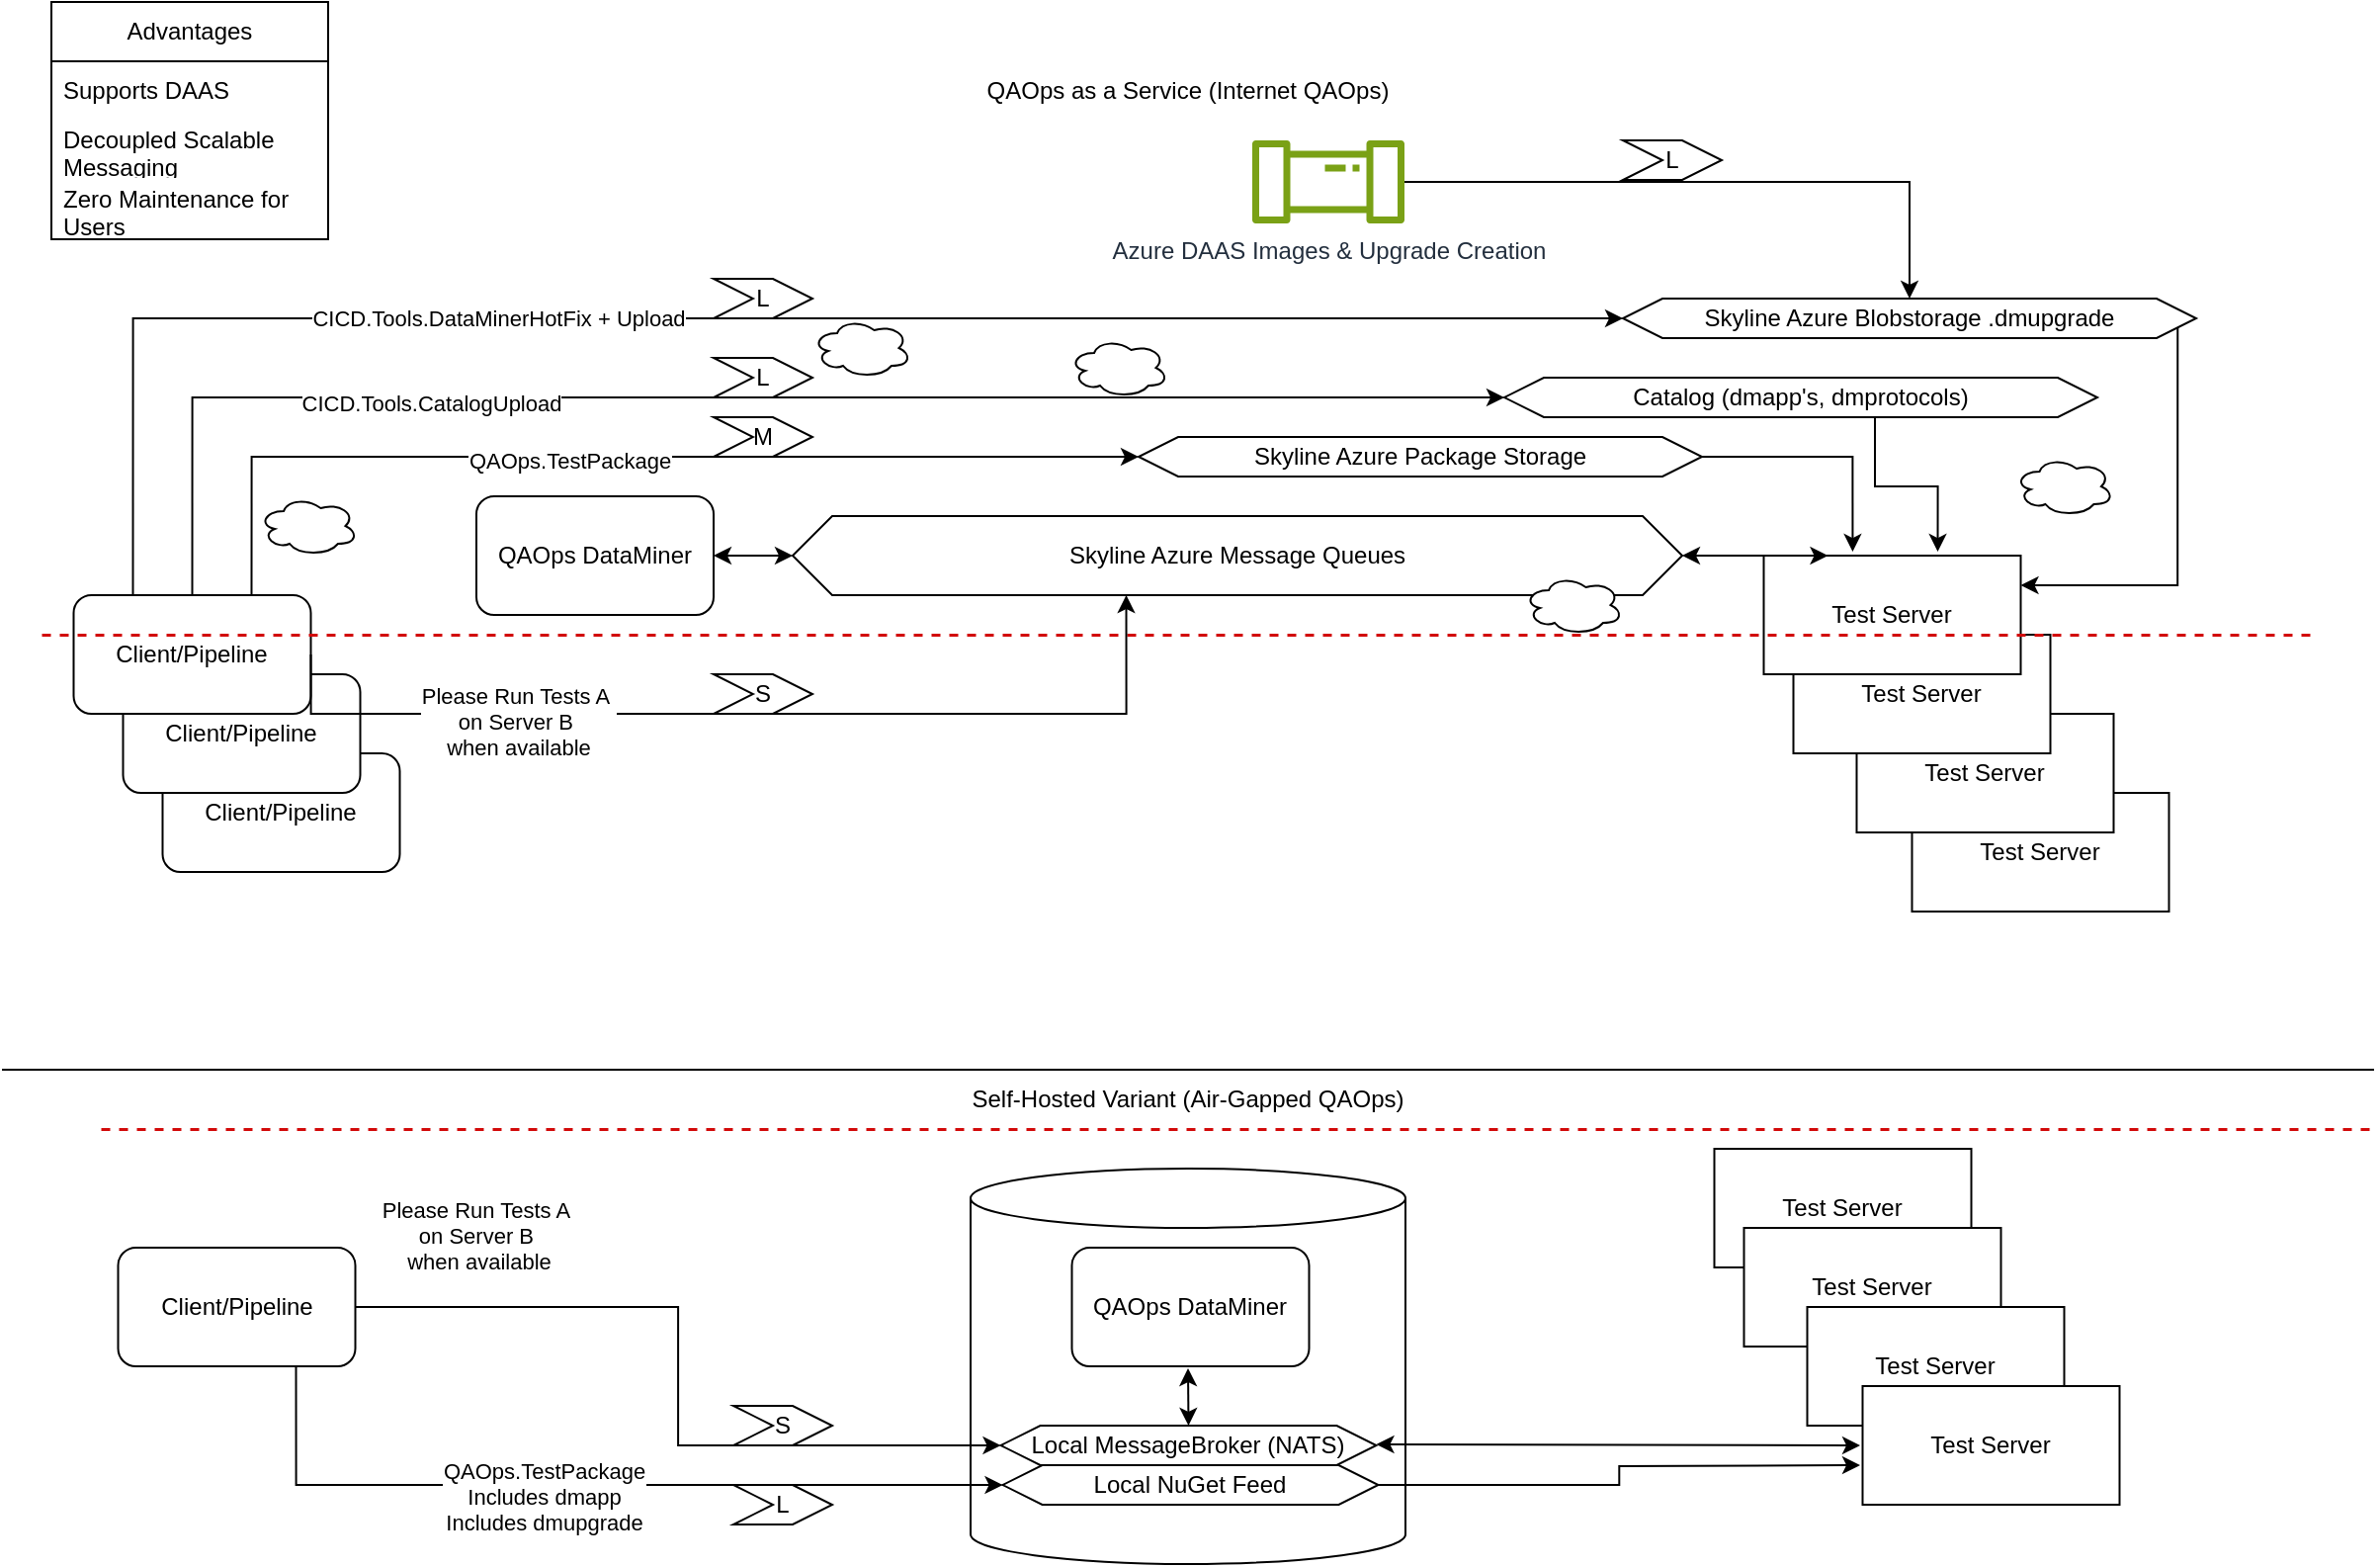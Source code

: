 <mxfile version="26.2.14">
  <diagram name="Pagina-1" id="DEw34Z0X7PWGlTcNJ1Iy">
    <mxGraphModel dx="1426" dy="863" grid="1" gridSize="10" guides="1" tooltips="1" connect="1" arrows="1" fold="1" page="1" pageScale="1" pageWidth="1200" pageHeight="1920" math="0" shadow="0">
      <root>
        <mxCell id="0" />
        <mxCell id="1" parent="0" />
        <mxCell id="WvYBxX-h6tSdPv9BnkZN-88" value="Client/Pipeline" style="rounded=1;whiteSpace=wrap;html=1;" parent="1" vertex="1">
          <mxGeometry x="81.25" y="400" width="120" height="60" as="geometry" />
        </mxCell>
        <mxCell id="WvYBxX-h6tSdPv9BnkZN-87" value="Client/Pipeline" style="rounded=1;whiteSpace=wrap;html=1;" parent="1" vertex="1">
          <mxGeometry x="61.25" y="360" width="120" height="60" as="geometry" />
        </mxCell>
        <mxCell id="WvYBxX-h6tSdPv9BnkZN-69" value="" style="shape=cylinder3;whiteSpace=wrap;html=1;boundedLbl=1;backgroundOutline=1;size=15;fillColor=none;" parent="1" vertex="1">
          <mxGeometry x="490" y="610" width="220" height="200" as="geometry" />
        </mxCell>
        <mxCell id="WvYBxX-h6tSdPv9BnkZN-23" value="Test Server" style="rounded=0;whiteSpace=wrap;html=1;" parent="1" vertex="1">
          <mxGeometry x="966.25" y="420" width="130" height="60" as="geometry" />
        </mxCell>
        <mxCell id="WvYBxX-h6tSdPv9BnkZN-22" value="Test Server" style="rounded=0;whiteSpace=wrap;html=1;" parent="1" vertex="1">
          <mxGeometry x="938.25" y="380" width="130" height="60" as="geometry" />
        </mxCell>
        <mxCell id="WvYBxX-h6tSdPv9BnkZN-21" value="Test Server" style="rounded=0;whiteSpace=wrap;html=1;" parent="1" vertex="1">
          <mxGeometry x="906.25" y="340" width="130" height="60" as="geometry" />
        </mxCell>
        <mxCell id="WvYBxX-h6tSdPv9BnkZN-1" value="QAOps DataMiner" style="rounded=1;whiteSpace=wrap;html=1;" parent="1" vertex="1">
          <mxGeometry x="240" y="270" width="120" height="60" as="geometry" />
        </mxCell>
        <mxCell id="WvYBxX-h6tSdPv9BnkZN-2" value="Test Server" style="rounded=0;whiteSpace=wrap;html=1;" parent="1" vertex="1">
          <mxGeometry x="891.25" y="300" width="130" height="60" as="geometry" />
        </mxCell>
        <mxCell id="WvYBxX-h6tSdPv9BnkZN-8" value="QAOps as a Service (Internet QAOps)" style="text;html=1;align=center;verticalAlign=middle;whiteSpace=wrap;rounded=0;" parent="1" vertex="1">
          <mxGeometry y="50" width="1200" height="30" as="geometry" />
        </mxCell>
        <mxCell id="WvYBxX-h6tSdPv9BnkZN-10" value="Skyline Azure Message Queues" style="shape=hexagon;perimeter=hexagonPerimeter2;whiteSpace=wrap;html=1;fixedSize=1;" parent="1" vertex="1">
          <mxGeometry x="400" y="280" width="450" height="40" as="geometry" />
        </mxCell>
        <mxCell id="WvYBxX-h6tSdPv9BnkZN-13" value="" style="endArrow=classic;startArrow=classic;html=1;rounded=0;entryX=0;entryY=0.5;entryDx=0;entryDy=0;" parent="1" source="WvYBxX-h6tSdPv9BnkZN-1" target="WvYBxX-h6tSdPv9BnkZN-10" edge="1">
          <mxGeometry width="50" height="50" relative="1" as="geometry">
            <mxPoint x="570" y="590" as="sourcePoint" />
            <mxPoint x="620" y="540" as="targetPoint" />
          </mxGeometry>
        </mxCell>
        <mxCell id="WvYBxX-h6tSdPv9BnkZN-14" value="" style="endArrow=classic;startArrow=classic;html=1;rounded=0;exitX=0.25;exitY=0;exitDx=0;exitDy=0;" parent="1" source="WvYBxX-h6tSdPv9BnkZN-2" target="WvYBxX-h6tSdPv9BnkZN-10" edge="1">
          <mxGeometry width="50" height="50" relative="1" as="geometry">
            <mxPoint x="319.25" y="340" as="sourcePoint" />
            <mxPoint x="881.25" y="300" as="targetPoint" />
          </mxGeometry>
        </mxCell>
        <mxCell id="WvYBxX-h6tSdPv9BnkZN-15" value="Catalog (dmapp&#39;s, dmprotocols)" style="shape=hexagon;perimeter=hexagonPerimeter2;whiteSpace=wrap;html=1;fixedSize=1;" parent="1" vertex="1">
          <mxGeometry x="760" y="210" width="300" height="20" as="geometry" />
        </mxCell>
        <mxCell id="WvYBxX-h6tSdPv9BnkZN-19" value="Skyline Azure Package Storage" style="shape=hexagon;perimeter=hexagonPerimeter2;whiteSpace=wrap;html=1;fixedSize=1;" parent="1" vertex="1">
          <mxGeometry x="575" y="240" width="285" height="20" as="geometry" />
        </mxCell>
        <mxCell id="WvYBxX-h6tSdPv9BnkZN-20" style="edgeStyle=orthogonalEdgeStyle;rounded=0;orthogonalLoop=1;jettySize=auto;html=1;exitX=1;exitY=0.5;exitDx=0;exitDy=0;entryX=0.346;entryY=-0.033;entryDx=0;entryDy=0;entryPerimeter=0;" parent="1" source="WvYBxX-h6tSdPv9BnkZN-19" target="WvYBxX-h6tSdPv9BnkZN-2" edge="1">
          <mxGeometry relative="1" as="geometry" />
        </mxCell>
        <mxCell id="WvYBxX-h6tSdPv9BnkZN-26" style="edgeStyle=orthogonalEdgeStyle;rounded=0;orthogonalLoop=1;jettySize=auto;html=1;exitX=0.5;exitY=0;exitDx=0;exitDy=0;entryX=0;entryY=0.5;entryDx=0;entryDy=0;" parent="1" source="WvYBxX-h6tSdPv9BnkZN-24" target="WvYBxX-h6tSdPv9BnkZN-15" edge="1">
          <mxGeometry relative="1" as="geometry" />
        </mxCell>
        <mxCell id="WvYBxX-h6tSdPv9BnkZN-27" value="CICD.Tools.CatalogUpload" style="edgeLabel;html=1;align=center;verticalAlign=middle;resizable=0;points=[];" parent="WvYBxX-h6tSdPv9BnkZN-26" connectable="0" vertex="1">
          <mxGeometry x="-0.423" y="-3" relative="1" as="geometry">
            <mxPoint as="offset" />
          </mxGeometry>
        </mxCell>
        <mxCell id="WvYBxX-h6tSdPv9BnkZN-29" style="edgeStyle=orthogonalEdgeStyle;rounded=0;orthogonalLoop=1;jettySize=auto;html=1;exitX=0.75;exitY=0;exitDx=0;exitDy=0;entryX=0;entryY=0.5;entryDx=0;entryDy=0;" parent="1" source="WvYBxX-h6tSdPv9BnkZN-24" target="WvYBxX-h6tSdPv9BnkZN-19" edge="1">
          <mxGeometry relative="1" as="geometry" />
        </mxCell>
        <mxCell id="WvYBxX-h6tSdPv9BnkZN-30" value="QAOps.TestPackage" style="edgeLabel;html=1;align=center;verticalAlign=middle;resizable=0;points=[];" parent="WvYBxX-h6tSdPv9BnkZN-29" connectable="0" vertex="1">
          <mxGeometry x="-0.113" y="-2" relative="1" as="geometry">
            <mxPoint as="offset" />
          </mxGeometry>
        </mxCell>
        <mxCell id="yKAPl4sxNkq1IPUFVivm-1" style="edgeStyle=orthogonalEdgeStyle;rounded=0;orthogonalLoop=1;jettySize=auto;html=1;exitX=0.25;exitY=0;exitDx=0;exitDy=0;entryX=0;entryY=0.5;entryDx=0;entryDy=0;" edge="1" parent="1" source="WvYBxX-h6tSdPv9BnkZN-24" target="WvYBxX-h6tSdPv9BnkZN-28">
          <mxGeometry relative="1" as="geometry" />
        </mxCell>
        <mxCell id="yKAPl4sxNkq1IPUFVivm-4" value="CICD.Tools.DataMinerHotFix + Upload" style="edgeLabel;html=1;align=center;verticalAlign=middle;resizable=0;points=[];" vertex="1" connectable="0" parent="yKAPl4sxNkq1IPUFVivm-1">
          <mxGeometry x="-0.489" relative="1" as="geometry">
            <mxPoint x="96" as="offset" />
          </mxGeometry>
        </mxCell>
        <mxCell id="WvYBxX-h6tSdPv9BnkZN-24" value="Client/Pipeline" style="rounded=1;whiteSpace=wrap;html=1;" parent="1" vertex="1">
          <mxGeometry x="36.25" y="320" width="120" height="60" as="geometry" />
        </mxCell>
        <mxCell id="WvYBxX-h6tSdPv9BnkZN-31" style="edgeStyle=orthogonalEdgeStyle;rounded=0;orthogonalLoop=1;jettySize=auto;html=1;exitX=1;exitY=0.75;exitDx=0;exitDy=0;entryX=1;entryY=0.25;entryDx=0;entryDy=0;" parent="1" source="WvYBxX-h6tSdPv9BnkZN-28" target="WvYBxX-h6tSdPv9BnkZN-2" edge="1">
          <mxGeometry relative="1" as="geometry" />
        </mxCell>
        <mxCell id="WvYBxX-h6tSdPv9BnkZN-28" value="Skyline Azure Blobstorage .dmupgrade" style="shape=hexagon;perimeter=hexagonPerimeter2;whiteSpace=wrap;html=1;fixedSize=1;" parent="1" vertex="1">
          <mxGeometry x="820" y="170" width="290" height="20" as="geometry" />
        </mxCell>
        <mxCell id="WvYBxX-h6tSdPv9BnkZN-33" style="edgeStyle=orthogonalEdgeStyle;rounded=0;orthogonalLoop=1;jettySize=auto;html=1;exitX=0.625;exitY=1;exitDx=0;exitDy=0;entryX=0.677;entryY=-0.033;entryDx=0;entryDy=0;entryPerimeter=0;" parent="1" source="WvYBxX-h6tSdPv9BnkZN-15" target="WvYBxX-h6tSdPv9BnkZN-2" edge="1">
          <mxGeometry relative="1" as="geometry" />
        </mxCell>
        <mxCell id="WvYBxX-h6tSdPv9BnkZN-34" value="Self-Hosted Variant (Air-Gapped QAOps)" style="text;html=1;align=center;verticalAlign=middle;whiteSpace=wrap;rounded=0;" parent="1" vertex="1">
          <mxGeometry y="560" width="1200" height="30" as="geometry" />
        </mxCell>
        <mxCell id="WvYBxX-h6tSdPv9BnkZN-35" value="QAOps DataMiner" style="rounded=1;whiteSpace=wrap;html=1;" parent="1" vertex="1">
          <mxGeometry x="541.25" y="650" width="120" height="60" as="geometry" />
        </mxCell>
        <mxCell id="WvYBxX-h6tSdPv9BnkZN-36" value="Test Server" style="rounded=0;whiteSpace=wrap;html=1;" parent="1" vertex="1">
          <mxGeometry x="866.25" y="600" width="130" height="60" as="geometry" />
        </mxCell>
        <mxCell id="WvYBxX-h6tSdPv9BnkZN-37" value="Local MessageBroker (NATS)" style="shape=hexagon;perimeter=hexagonPerimeter2;whiteSpace=wrap;html=1;fixedSize=1;" parent="1" vertex="1">
          <mxGeometry x="505.25" y="740" width="190" height="20" as="geometry" />
        </mxCell>
        <mxCell id="WvYBxX-h6tSdPv9BnkZN-62" style="edgeStyle=orthogonalEdgeStyle;rounded=0;orthogonalLoop=1;jettySize=auto;html=1;exitX=1;exitY=0.5;exitDx=0;exitDy=0;" parent="1" source="WvYBxX-h6tSdPv9BnkZN-41" edge="1">
          <mxGeometry relative="1" as="geometry">
            <mxPoint x="940" y="760" as="targetPoint" />
          </mxGeometry>
        </mxCell>
        <mxCell id="WvYBxX-h6tSdPv9BnkZN-41" value="Local NuGet Feed" style="shape=hexagon;perimeter=hexagonPerimeter2;whiteSpace=wrap;html=1;fixedSize=1;" parent="1" vertex="1">
          <mxGeometry x="506.25" y="760" width="190" height="20" as="geometry" />
        </mxCell>
        <mxCell id="WvYBxX-h6tSdPv9BnkZN-43" value="Test Server" style="rounded=0;whiteSpace=wrap;html=1;" parent="1" vertex="1">
          <mxGeometry x="881.25" y="640" width="130" height="60" as="geometry" />
        </mxCell>
        <mxCell id="WvYBxX-h6tSdPv9BnkZN-44" value="Test Server" style="rounded=0;whiteSpace=wrap;html=1;" parent="1" vertex="1">
          <mxGeometry x="913.25" y="680" width="130" height="60" as="geometry" />
        </mxCell>
        <mxCell id="WvYBxX-h6tSdPv9BnkZN-45" value="Test Server" style="rounded=0;whiteSpace=wrap;html=1;" parent="1" vertex="1">
          <mxGeometry x="941.25" y="720" width="130" height="60" as="geometry" />
        </mxCell>
        <mxCell id="WvYBxX-h6tSdPv9BnkZN-48" style="edgeStyle=orthogonalEdgeStyle;rounded=0;orthogonalLoop=1;jettySize=auto;html=1;exitX=0.75;exitY=1;exitDx=0;exitDy=0;entryX=0;entryY=0.5;entryDx=0;entryDy=0;" parent="1" source="WvYBxX-h6tSdPv9BnkZN-50" target="WvYBxX-h6tSdPv9BnkZN-41" edge="1">
          <mxGeometry relative="1" as="geometry" />
        </mxCell>
        <mxCell id="WvYBxX-h6tSdPv9BnkZN-49" value="QAOps.TestPackage&lt;div&gt;Includes dmapp&lt;/div&gt;&lt;div&gt;Includes dmupgrade&lt;/div&gt;" style="edgeLabel;html=1;align=center;verticalAlign=middle;resizable=0;points=[];" parent="WvYBxX-h6tSdPv9BnkZN-48" connectable="0" vertex="1">
          <mxGeometry x="-0.113" y="-2" relative="1" as="geometry">
            <mxPoint y="4" as="offset" />
          </mxGeometry>
        </mxCell>
        <mxCell id="WvYBxX-h6tSdPv9BnkZN-76" style="edgeStyle=orthogonalEdgeStyle;rounded=0;orthogonalLoop=1;jettySize=auto;html=1;exitX=1;exitY=0.5;exitDx=0;exitDy=0;entryX=0;entryY=0.5;entryDx=0;entryDy=0;" parent="1" source="WvYBxX-h6tSdPv9BnkZN-50" target="WvYBxX-h6tSdPv9BnkZN-37" edge="1">
          <mxGeometry relative="1" as="geometry" />
        </mxCell>
        <mxCell id="WvYBxX-h6tSdPv9BnkZN-50" value="Client/Pipeline" style="rounded=1;whiteSpace=wrap;html=1;" parent="1" vertex="1">
          <mxGeometry x="58.75" y="650" width="120" height="60" as="geometry" />
        </mxCell>
        <mxCell id="WvYBxX-h6tSdPv9BnkZN-60" value="" style="endArrow=none;html=1;strokeColor=#d20a0a;bendable=1;rounded=0;endFill=0;endSize=4;edgeStyle=entityRelationEdgeStyle;startArrow=none;startFill=0;startSize=4;jumpStyle=none;jumpSize=0;targetPerimeterSpacing=15;dashed=1;strokeWidth=1.5;" parent="1" edge="1">
          <mxGeometry width="50" height="50" relative="1" as="geometry">
            <mxPoint x="20" y="340" as="sourcePoint" />
            <mxPoint x="1170" y="340" as="targetPoint" />
          </mxGeometry>
        </mxCell>
        <mxCell id="WvYBxX-h6tSdPv9BnkZN-63" value="" style="endArrow=none;html=1;rounded=0;exitX=0;exitY=0;exitDx=0;exitDy=0;entryX=1;entryY=0;entryDx=0;entryDy=0;" parent="1" source="WvYBxX-h6tSdPv9BnkZN-34" target="WvYBxX-h6tSdPv9BnkZN-34" edge="1">
          <mxGeometry width="50" height="50" relative="1" as="geometry">
            <mxPoint x="580" y="470" as="sourcePoint" />
            <mxPoint x="630" y="420" as="targetPoint" />
          </mxGeometry>
        </mxCell>
        <mxCell id="WvYBxX-h6tSdPv9BnkZN-64" value="" style="ellipse;shape=cloud;whiteSpace=wrap;html=1;" parent="1" vertex="1">
          <mxGeometry x="130" y="270" width="50" height="30" as="geometry" />
        </mxCell>
        <mxCell id="WvYBxX-h6tSdPv9BnkZN-65" value="" style="ellipse;shape=cloud;whiteSpace=wrap;html=1;" parent="1" vertex="1">
          <mxGeometry x="770" y="310" width="50" height="30" as="geometry" />
        </mxCell>
        <mxCell id="WvYBxX-h6tSdPv9BnkZN-66" value="" style="ellipse;shape=cloud;whiteSpace=wrap;html=1;" parent="1" vertex="1">
          <mxGeometry x="410" y="180" width="50" height="30" as="geometry" />
        </mxCell>
        <mxCell id="WvYBxX-h6tSdPv9BnkZN-67" value="" style="ellipse;shape=cloud;whiteSpace=wrap;html=1;" parent="1" vertex="1">
          <mxGeometry x="1018.25" y="250" width="50" height="30" as="geometry" />
        </mxCell>
        <mxCell id="WvYBxX-h6tSdPv9BnkZN-68" value="" style="ellipse;shape=cloud;whiteSpace=wrap;html=1;" parent="1" vertex="1">
          <mxGeometry x="540" y="190" width="50" height="30" as="geometry" />
        </mxCell>
        <mxCell id="WvYBxX-h6tSdPv9BnkZN-72" value="" style="edgeStyle=orthogonalEdgeStyle;rounded=0;orthogonalLoop=1;jettySize=auto;html=1;" parent="1" source="WvYBxX-h6tSdPv9BnkZN-70" target="WvYBxX-h6tSdPv9BnkZN-28" edge="1">
          <mxGeometry relative="1" as="geometry" />
        </mxCell>
        <mxCell id="WvYBxX-h6tSdPv9BnkZN-70" value="Azure DAAS Images &amp;amp; Upgrade Creation" style="sketch=0;outlineConnect=0;fontColor=#232F3E;gradientColor=none;fillColor=#7AA116;strokeColor=none;dashed=0;verticalLabelPosition=bottom;verticalAlign=top;align=center;html=1;fontSize=12;fontStyle=0;aspect=fixed;pointerEvents=1;shape=mxgraph.aws4.iot_analytics_pipeline;" parent="1" vertex="1">
          <mxGeometry x="632" y="90" width="78" height="42" as="geometry" />
        </mxCell>
        <mxCell id="WvYBxX-h6tSdPv9BnkZN-74" style="edgeStyle=orthogonalEdgeStyle;rounded=0;orthogonalLoop=1;jettySize=auto;html=1;exitX=1;exitY=0.5;exitDx=0;exitDy=0;entryX=0.375;entryY=1;entryDx=0;entryDy=0;" parent="1" source="WvYBxX-h6tSdPv9BnkZN-24" target="WvYBxX-h6tSdPv9BnkZN-10" edge="1">
          <mxGeometry relative="1" as="geometry">
            <Array as="points">
              <mxPoint x="156" y="380" />
              <mxPoint x="569" y="380" />
            </Array>
          </mxGeometry>
        </mxCell>
        <mxCell id="WvYBxX-h6tSdPv9BnkZN-77" value="Please Run Tests A&amp;nbsp;&lt;div&gt;on Server B&amp;nbsp;&lt;/div&gt;&lt;div&gt;when available&lt;/div&gt;" style="edgeLabel;html=1;align=center;verticalAlign=middle;resizable=0;points=[];" parent="1" connectable="0" vertex="1">
          <mxGeometry x="240" y="650" as="geometry">
            <mxPoint x="1" y="-6" as="offset" />
          </mxGeometry>
        </mxCell>
        <mxCell id="WvYBxX-h6tSdPv9BnkZN-78" value="Please Run Tests A&amp;nbsp;&lt;div&gt;on Server B&amp;nbsp;&lt;/div&gt;&lt;div&gt;when available&lt;/div&gt;" style="edgeLabel;html=1;align=center;verticalAlign=middle;resizable=0;points=[];" parent="1" connectable="0" vertex="1">
          <mxGeometry x="260" y="390" as="geometry">
            <mxPoint x="1" y="-6" as="offset" />
          </mxGeometry>
        </mxCell>
        <mxCell id="WvYBxX-h6tSdPv9BnkZN-79" value="" style="endArrow=none;html=1;strokeColor=#d20a0a;bendable=1;rounded=0;endFill=0;endSize=4;edgeStyle=entityRelationEdgeStyle;startArrow=none;startFill=0;startSize=4;jumpStyle=none;jumpSize=0;targetPerimeterSpacing=15;dashed=1;strokeWidth=1.5;" parent="1" edge="1">
          <mxGeometry width="50" height="50" relative="1" as="geometry">
            <mxPoint x="50" y="590" as="sourcePoint" />
            <mxPoint x="1200" y="590" as="targetPoint" />
          </mxGeometry>
        </mxCell>
        <mxCell id="WvYBxX-h6tSdPv9BnkZN-82" value="" style="endArrow=classic;startArrow=classic;html=1;rounded=0;entryX=0;entryY=0.5;entryDx=0;entryDy=0;exitX=0.5;exitY=0;exitDx=0;exitDy=0;" parent="1" source="WvYBxX-h6tSdPv9BnkZN-37" edge="1">
          <mxGeometry width="50" height="50" relative="1" as="geometry">
            <mxPoint x="550" y="720" as="sourcePoint" />
            <mxPoint x="600" y="711" as="targetPoint" />
          </mxGeometry>
        </mxCell>
        <mxCell id="WvYBxX-h6tSdPv9BnkZN-83" value="Advantages" style="swimlane;fontStyle=0;childLayout=stackLayout;horizontal=1;startSize=30;horizontalStack=0;resizeParent=1;resizeParentMax=0;resizeLast=0;collapsible=1;marginBottom=0;whiteSpace=wrap;html=1;" parent="1" vertex="1">
          <mxGeometry x="25" y="20" width="140" height="120" as="geometry">
            <mxRectangle x="190" y="50" width="100" height="30" as="alternateBounds" />
          </mxGeometry>
        </mxCell>
        <mxCell id="WvYBxX-h6tSdPv9BnkZN-84" value="Supports DAAS" style="text;strokeColor=none;fillColor=none;align=left;verticalAlign=middle;spacingLeft=4;spacingRight=4;overflow=hidden;points=[[0,0.5],[1,0.5]];portConstraint=eastwest;rotatable=0;whiteSpace=wrap;html=1;" parent="WvYBxX-h6tSdPv9BnkZN-83" vertex="1">
          <mxGeometry y="30" width="140" height="30" as="geometry" />
        </mxCell>
        <mxCell id="WvYBxX-h6tSdPv9BnkZN-85" value="Decoupled Scalable Messaging" style="text;strokeColor=none;fillColor=none;align=left;verticalAlign=middle;spacingLeft=4;spacingRight=4;overflow=hidden;points=[[0,0.5],[1,0.5]];portConstraint=eastwest;rotatable=0;whiteSpace=wrap;html=1;" parent="WvYBxX-h6tSdPv9BnkZN-83" vertex="1">
          <mxGeometry y="60" width="140" height="30" as="geometry" />
        </mxCell>
        <mxCell id="WvYBxX-h6tSdPv9BnkZN-86" value="Zero Maintenance for Users" style="text;strokeColor=none;fillColor=none;align=left;verticalAlign=middle;spacingLeft=4;spacingRight=4;overflow=hidden;points=[[0,0.5],[1,0.5]];portConstraint=eastwest;rotatable=0;whiteSpace=wrap;html=1;" parent="WvYBxX-h6tSdPv9BnkZN-83" vertex="1">
          <mxGeometry y="90" width="140" height="30" as="geometry" />
        </mxCell>
        <mxCell id="WvYBxX-h6tSdPv9BnkZN-89" value="" style="endArrow=classic;startArrow=classic;html=1;rounded=0;" parent="1" edge="1">
          <mxGeometry width="50" height="50" relative="1" as="geometry">
            <mxPoint x="940" y="750" as="sourcePoint" />
            <mxPoint x="695.25" y="749.5" as="targetPoint" />
          </mxGeometry>
        </mxCell>
        <mxCell id="yKAPl4sxNkq1IPUFVivm-8" value="S" style="shape=step;perimeter=stepPerimeter;whiteSpace=wrap;html=1;fixedSize=1;" vertex="1" parent="1">
          <mxGeometry x="360" y="360" width="50" height="20" as="geometry" />
        </mxCell>
        <mxCell id="yKAPl4sxNkq1IPUFVivm-13" value="M" style="shape=step;perimeter=stepPerimeter;whiteSpace=wrap;html=1;fixedSize=1;" vertex="1" parent="1">
          <mxGeometry x="360" y="230" width="50" height="20" as="geometry" />
        </mxCell>
        <mxCell id="yKAPl4sxNkq1IPUFVivm-14" value="L" style="shape=step;perimeter=stepPerimeter;whiteSpace=wrap;html=1;fixedSize=1;" vertex="1" parent="1">
          <mxGeometry x="360" y="200" width="50" height="20" as="geometry" />
        </mxCell>
        <mxCell id="yKAPl4sxNkq1IPUFVivm-15" value="L" style="shape=step;perimeter=stepPerimeter;whiteSpace=wrap;html=1;fixedSize=1;" vertex="1" parent="1">
          <mxGeometry x="360" y="160" width="50" height="20" as="geometry" />
        </mxCell>
        <mxCell id="yKAPl4sxNkq1IPUFVivm-16" value="L" style="shape=step;perimeter=stepPerimeter;whiteSpace=wrap;html=1;fixedSize=1;" vertex="1" parent="1">
          <mxGeometry x="820" y="90" width="50" height="20" as="geometry" />
        </mxCell>
        <mxCell id="yKAPl4sxNkq1IPUFVivm-17" value="L" style="shape=step;perimeter=stepPerimeter;whiteSpace=wrap;html=1;fixedSize=1;" vertex="1" parent="1">
          <mxGeometry x="370" y="770" width="50" height="20" as="geometry" />
        </mxCell>
        <mxCell id="yKAPl4sxNkq1IPUFVivm-18" value="S" style="shape=step;perimeter=stepPerimeter;whiteSpace=wrap;html=1;fixedSize=1;" vertex="1" parent="1">
          <mxGeometry x="370" y="730" width="50" height="20" as="geometry" />
        </mxCell>
      </root>
    </mxGraphModel>
  </diagram>
</mxfile>
